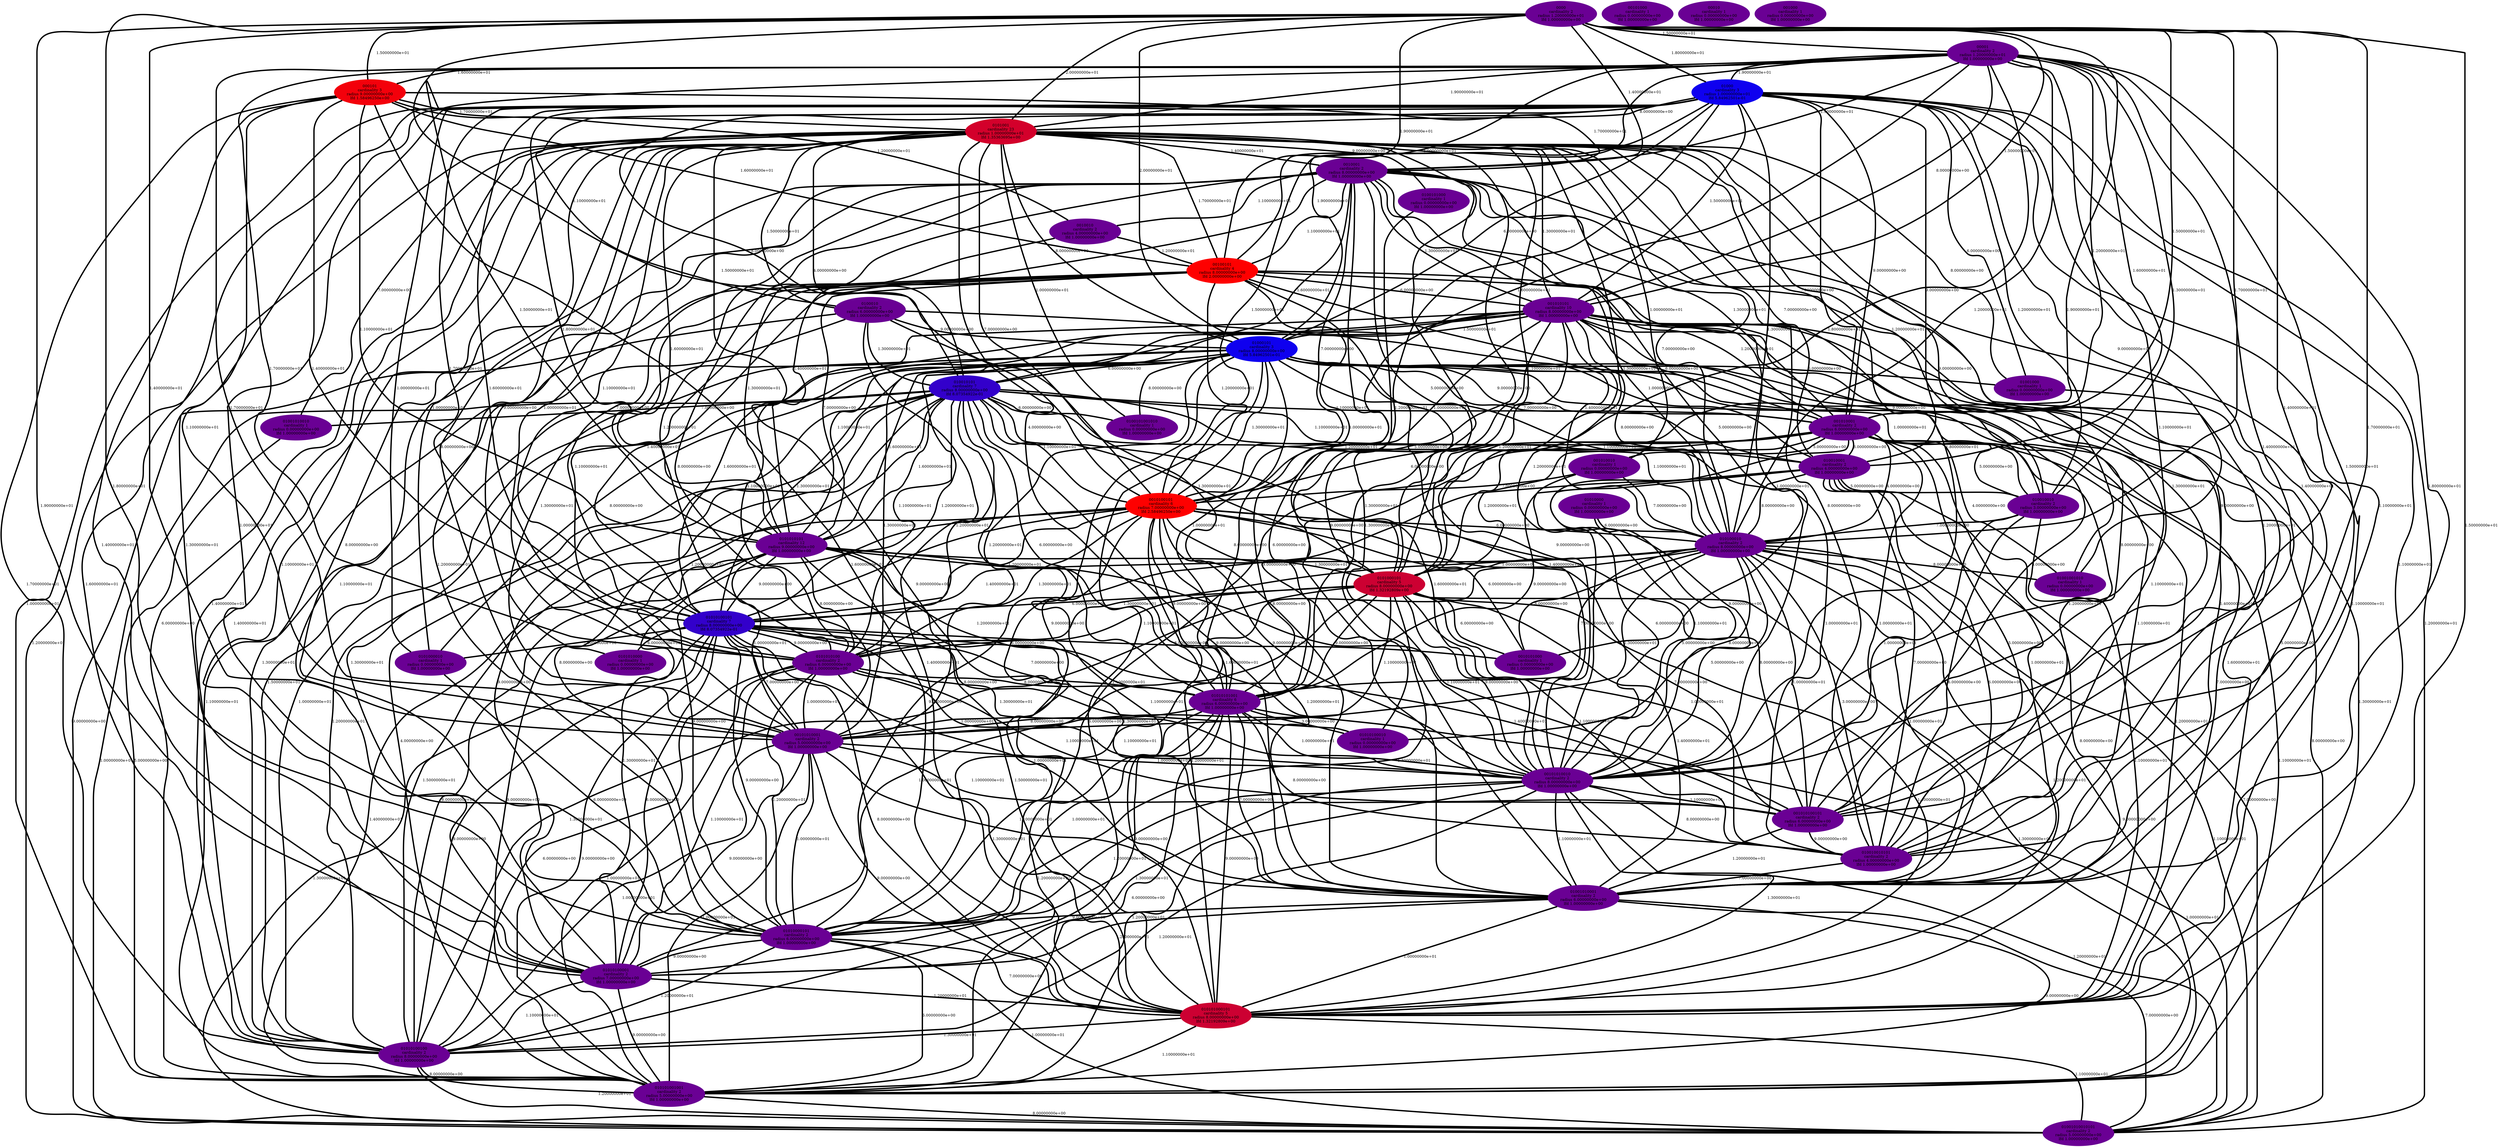 graph stationary_probabilities_optimal_8 {
    edge[style=solid, penwidth="5", labeldistance="10"]
    01010100100 [label="01010100100\ncardinality 2\nradius 8.00000000e+00\nlfd 1.00000000e+00", color="#6A0094", style="filled"]
    01010101001 [label="01010101001\ncardinality 6\nradius 6.00000000e+00\nlfd 1.00000000e+00", color="#6A0094", style="filled"]
    00001 [label="00001\ncardinality 2\nradius 1.20000000e+01\nlfd 1.00000000e+00", color="#6A0094", style="filled"]
    00101010010 [label="00101010010\ncardinality 2\nradius 8.00000000e+00\nlfd 1.00000000e+00", color="#6A0094", style="filled"]
    0101010100 [label="0101010100\ncardinality 2\nradius 6.00000000e+00\nlfd 1.00000000e+00", color="#6A0094", style="filled"]
    001010010 [label="001010010\ncardinality 1\nradius 0.00000000e+00\nlfd 1.00000000e+00", color="#6A0094", style="filled"]
    01001010010 [label="01001010010\ncardinality 1\nradius 0.00000000e+00\nlfd 1.00000000e+00", color="#6A0094", style="filled"]
    0010001 [label="0010001\ncardinality 2\nradius 8.00000000e+00\nlfd 1.00000000e+00", color="#6A0094", style="filled"]
    010100010 [label="010100010\ncardinality 2\nradius 8.00000000e+00\nlfd 1.00000000e+00", color="#6A0094", style="filled"]
    000101 [label="000101\ncardinality 3\nradius 9.00000000e+00\nlfd 1.58496250e+00", color="#F3000B", style="filled"]
    0101010000 [label="0101010000\ncardinality 1\nradius 0.00000000e+00\nlfd 1.00000000e+00", color="#6A0094", style="filled"]
    00101000 [label="00101000\ncardinality 1\nradius 0.00000000e+00\nlfd 1.00000000e+00", color="#6A0094", style="filled"]
    01010000 [label="01010000\ncardinality 1\nradius 0.00000000e+00\nlfd 1.00000000e+00", color="#6A0094", style="filled"]
    0101001 [label="0101001\ncardinality 23\nradius 1.00000000e+01\nlfd 1.35363695e+00", color="#D3002B", style="filled"]
    0101000010 [label="0101000010\ncardinality 1\nradius 0.00000000e+00\nlfd 1.00000000e+00", color="#6A0094", style="filled"]
    01010100001 [label="01010100001\ncardinality 2\nradius 7.00000000e+00\nlfd 1.00000000e+00", color="#6A0094", style="filled"]
    010010001 [label="010010001\ncardinality 2\nradius 4.00000000e+00\nlfd 1.00000000e+00", color="#6A0094", style="filled"]
    01001010001 [label="01001010001\ncardinality 2\nradius 6.00000000e+00\nlfd 1.00000000e+00", color="#6A0094", style="filled"]
    00100101 [label="00100101\ncardinality 4\nradius 8.00000000e+00\nlfd 2.00000000e+00", color="#FE0000", style="filled"]
    01000101 [label="01000101\ncardinality 3\nradius 8.00000000e+00\nlfd 5.84962501e-01", color="#0F00EF", style="filled"]
    0101000101 [label="0101000101\ncardinality 5\nradius 8.00000000e+00\nlfd 1.32192809e+00", color="#CC0032", style="filled"]
    01010100010 [label="01010100010\ncardinality 1\nradius 0.00000000e+00\nlfd 1.00000000e+00", color="#6A0094", style="filled"]
    010010101 [label="010010101\ncardinality 7\nradius 8.00000000e+00\nlfd 8.07354922e-01", color="#3300CB", style="filled"]
    01001001010 [label="01001001010\ncardinality 1\nradius 0.00000000e+00\nlfd 1.00000000e+00", color="#6A0094", style="filled"]
    01000 [label="01000\ncardinality 3\nradius 1.00000000e+01\nlfd 5.84962501e-01", color="#0F00EF", style="filled"]
    010101001001 [label="010101001001\ncardinality 2\nradius 5.00000000e+00\nlfd 1.00000000e+00", color="#6A0094", style="filled"]
    0100101000 [label="0100101000\ncardinality 1\nradius 0.00000000e+00\nlfd 1.00000000e+00", color="#6A0094", style="filled"]
    0010101000 [label="0010101000\ncardinality 1\nradius 0.00000000e+00\nlfd 1.00000000e+00", color="#6A0094", style="filled"]
    010010010 [label="010010010\ncardinality 2\nradius 3.00000000e+00\nlfd 1.00000000e+00", color="#6A0094", style="filled"]
    01001000 [label="01001000\ncardinality 1\nradius 0.00000000e+00\nlfd 1.00000000e+00", color="#6A0094", style="filled"]
    01001010010101 [label="01001010010101\ncardinality 2\nradius 5.00000000e+00\nlfd 1.00000000e+00", color="#6A0094", style="filled"]
    001010100101 [label="001010100101\ncardinality 2\nradius 6.00000000e+00\nlfd 1.00000000e+00", color="#6A0094", style="filled"]
    0100101001010 [label="0100101001010\ncardinality 1\nradius 0.00000000e+00\nlfd 1.00000000e+00", color="#6A0094", style="filled"]
    00101010001 [label="00101010001\ncardinality 2\nradius 5.00000000e+00\nlfd 1.00000000e+00", color="#6A0094", style="filled"]
    0000 [label="0000\ncardinality 2\nradius 1.20000000e+01\nlfd 1.00000000e+00", color="#6A0094", style="filled"]
    0101010101 [label="0101010101\ncardinality 12\nradius 9.00000000e+00\nlfd 1.00000000e+00", color="#6A0094", style="filled"]
    00010 [label="00010\ncardinality 1\nradius 0.00000000e+00\nlfd 1.00000000e+00", color="#6A0094", style="filled"]
    01010100101 [label="01010100101\ncardinality 7\nradius 8.00000000e+00\nlfd 8.07354922e-01", color="#3300CB", style="filled"]
    01010000101 [label="01010000101\ncardinality 2\nradius 6.00000000e+00\nlfd 1.00000000e+00", color="#6A0094", style="filled"]
    010101000101 [label="010101000101\ncardinality 5\nradius 8.00000000e+00\nlfd 1.32192809e+00", color="#CC0032", style="filled"]
    0010100101 [label="0010100101\ncardinality 6\nradius 7.00000000e+00\nlfd 2.58496250e+00", color="#FE0000", style="filled"]
    0100010 [label="0100010\ncardinality 2\nradius 6.00000000e+00\nlfd 1.00000000e+00", color="#6A0094", style="filled"]
    001010001 [label="001010001\ncardinality 2\nradius 6.00000000e+00\nlfd 1.00000000e+00", color="#6A0094", style="filled"]
    0010010 [label="0010010\ncardinality 2\nradius 4.00000000e+00\nlfd 1.00000000e+00", color="#6A0094", style="filled"]
    001010101 [label="001010101\ncardinality 10\nradius 8.00000000e+00\nlfd 1.00000000e+00", color="#6A0094", style="filled"]
    010010010101 [label="010010010101\ncardinality 2\nradius 4.00000000e+00\nlfd 1.00000000e+00", color="#6A0094", style="filled"]
    001000 [label="001000\ncardinality 1\nradius 0.00000000e+00\nlfd 1.00000000e+00", color="#6A0094", style="filled"]
    01010100101 -- 01010100001 [label="6.00000000e+00"]
    01000101 -- 010010001 [label="7.00000000e+00"]
    00100101 -- 01010100100 [label="1.30000000e+01"]
    010010001 -- 01001010010101 [label="7.00000000e+00"]
    0101010101 -- 01001010001 [label="1.30000000e+01"]
    00001 -- 010010010 [label="1.30000000e+01"]
    0101000101 -- 00101010001 [label="1.10000000e+01"]
    0101001 -- 010010010101 [label="8.00000000e+00"]
    00101010010 -- 01010100100 [label="1.20000000e+01"]
    0010001 -- 01010000101 [label="1.20000000e+01"]
    0101000101 -- 010010010101 [label="1.10000000e+01"]
    010101001001 -- 01001010010101 [label="8.00000000e+00"]
    0010100101 -- 01010100101 [label="1.20000000e+01"]
    010101000101 -- 01001010010101 [label="1.10000000e+01"]
    0101001 -- 01001010010 [label="7.00000000e+00"]
    010010010 -- 010010010101 [label="6.00000000e+00"]
    010010101 -- 0101010101 [label="1.60000000e+01"]
    00001 -- 001010101 [label="8.00000000e+00"]
    0101001 -- 001010100101 [label="1.30000000e+01"]
    00001 -- 0010100101 [label="1.60000000e+01"]
    001010101 -- 01010100101 [label="1.60000000e+01"]
    0000 -- 001010101 [label="1.50000000e+01"]
    010010101 -- 0101010100 [label="1.20000000e+01"]
    010010101 -- 010100010 [label="1.10000000e+01"]
    0010001 -- 00101010010 [label="1.00000000e+01"]
    010101000101 -- 01010100100 [label="1.30000000e+01"]
    010010001 -- 01010000101 [label="9.00000000e+00"]
    01010101001 -- 01010000101 [label="1.00000000e+01"]
    00101010010 -- 010101001001 [label="1.20000000e+01"]
    001010100101 -- 01001010001 [label="1.20000000e+01"]
    01010101001 -- 00101010001 [label="8.00000000e+00"]
    0101010101 -- 01010100101 [label="9.00000000e+00"]
    001010001 -- 01001001010 [label="4.00000000e+00"]
    00100101 -- 00101010001 [label="1.30000000e+01"]
    00100101 -- 0010100101 [label="1.20000000e+01"]
    0101010100 -- 01010100001 [label="1.10000000e+01"]
    001010101 -- 01010100100 [label="1.50000000e+01"]
    010010101 -- 01001010001 [label="9.00000000e+00"]
    01001010001 -- 01010000101 [label="9.00000000e+00"]
    01010100101 -- 010101001001 [label="9.00000000e+00"]
    01001010001 -- 010101000101 [label="1.00000000e+01"]
    01001010010 -- 010101001001 [label="5.00000000e+00"]
    010100010 -- 010101000101 [label="1.20000000e+01"]
    01000 -- 001010101 [label="1.50000000e+01"]
    01010101001 -- 00101010010 [label="1.00000000e+01"]
    0010010 -- 00100101 [label="1.20000000e+01"]
    01000 -- 010101001001 [label="1.00000000e+01"]
    0101001 -- 0010001 [label="1.40000000e+01"]
    000101 -- 0010001 [label="1.70000000e+01"]
    010010010 -- 010101000101 [label="1.10000000e+01"]
    0101010100 -- 01010101001 [label="8.00000000e+00"]
    010010101 -- 0010100101 [label="1.10000000e+01"]
    010010101 -- 010101000101 [label="1.10000000e+01"]
    01010100101 -- 00101010010 [label="1.30000000e+01"]
    01000101 -- 01001010001 [label="1.10000000e+01"]
    0101010101 -- 01010100001 [label="1.30000000e+01"]
    010010001 -- 01001010001 [label="6.00000000e+00"]
    0000 -- 00101010001 [label="1.40000000e+01"]
    01000 -- 01010100001 [label="1.30000000e+01"]
    00001 -- 01000101 [label="1.90000000e+01"]
    00001 -- 00101010001 [label="1.70000000e+01"]
    0101001 -- 01010100100 [label="1.40000000e+01"]
    001010101 -- 01000101 [label="1.50000000e+01"]
    0101000101 -- 010101000101 [label="1.40000000e+01"]
    01010101001 -- 010101000101 [label="9.00000000e+00"]
    0000 -- 01000101 [label="2.00000000e+01"]
    0101001 -- 010101001001 [label="6.00000000e+00"]
    01000101 -- 0101010101 [label="1.60000000e+01"]
    0101000101 -- 01010000101 [label="1.30000000e+01"]
    000101 -- 0101010101 [label="1.10000000e+01"]
    001010101 -- 00101010010 [label="9.00000000e+00"]
    00100101 -- 001010101 [label="6.00000000e+00"]
    01000 -- 01001010010101 [label="1.20000000e+01"]
    01010101001 -- 01010100001 [label="9.00000000e+00"]
    010010101 -- 0101000101 [label="1.30000000e+01"]
    0101010100 -- 010101000101 [label="1.30000000e+01"]
    0101001 -- 01010101001 [label="4.00000000e+00"]
    0101010101 -- 00101010010 [label="1.60000000e+01"]
    0101001 -- 001010010 [label="1.00000000e+01"]
    01000101 -- 01010100001 [label="1.30000000e+01"]
    0010001 -- 001010001 [label="1.30000000e+01"]
    00001 -- 0101000101 [label="1.80000000e+01"]
    0010001 -- 01010100100 [label="1.40000000e+01"]
    001010101 -- 010100010 [label="8.00000000e+00"]
    010100010 -- 01001001010 [label="8.00000000e+00"]
    01000 -- 010101000101 [label="1.10000000e+01"]
    01010100101 -- 01010100010 [label="8.00000000e+00"]
    00100101 -- 00101010010 [label="1.30000000e+01"]
    010010001 -- 010100010 [label="8.00000000e+00"]
    01010100101 -- 010101000101 [label="8.00000000e+00"]
    0000 -- 0010001 [label="1.40000000e+01"]
    01010100001 -- 010101000101 [label="1.20000000e+01"]
    00101010010 -- 01010100001 [label="1.30000000e+01"]
    01010100101 -- 0101000010 [label="7.00000000e+00"]
    01010000101 -- 01010100100 [label="1.20000000e+01"]
    001010001 -- 010010010101 [label="5.00000000e+00"]
    0010100101 -- 00101010010 [label="9.00000000e+00"]
    00101010010 -- 01010000101 [label="1.20000000e+01"]
    010100010 -- 010101001001 [label="9.00000000e+00"]
    000101 -- 0010010 [label="1.20000000e+01"]
    01000101 -- 0101010100 [label="1.20000000e+01"]
    0000 -- 0101000101 [label="1.90000000e+01"]
    00100101 -- 010100010 [label="1.40000000e+01"]
    0101001 -- 01000101 [label="8.00000000e+00"]
    01000 -- 01001001010 [label="9.00000000e+00"]
    0101010101 -- 001010100101 [label="1.10000000e+01"]
    01001010001 -- 010101001001 [label="9.00000000e+00"]
    0000 -- 010101000101 [label="1.50000000e+01"]
    01001000 -- 01001010001 [label="5.00000000e+00"]
    01000101 -- 01010101001 [label="1.00000000e+01"]
    001010001 -- 0101000101 [label="1.20000000e+01"]
    0101001 -- 01001000 [label="8.00000000e+00"]
    01010000 -- 00101010010 [label="5.00000000e+00"]
    0101000101 -- 0010101000 [label="6.00000000e+00"]
    01000101 -- 01010000101 [label="6.00000000e+00"]
    0010001 -- 01010100001 [label="1.10000000e+01"]
    010100010 -- 00101010001 [label="1.30000000e+01"]
    0010100101 -- 010101000101 [label="1.20000000e+01"]
    01000101 -- 010010101 [label="6.00000000e+00"]
    01010100101 -- 00101010001 [label="7.00000000e+00"]
    01000101 -- 010101000101 [label="7.00000000e+00"]
    010010101 -- 01001010010 [label="7.00000000e+00"]
    0101001 -- 01010100001 [label="1.10000000e+01"]
    001010101 -- 010101001001 [label="1.30000000e+01"]
    00001 -- 0101001 [label="1.90000000e+01"]
    0101000101 -- 00101010010 [label="9.00000000e+00"]
    00101010010 -- 01001010001 [label="1.10000000e+01"]
    0010001 -- 010101000101 [label="1.10000000e+01"]
    01010100101 -- 0101010000 [label="6.00000000e+00"]
    0010001 -- 0010101000 [label="5.00000000e+00"]
    0101001 -- 010010010 [label="1.20000000e+01"]
    0101001 -- 0100101001010 [label="1.00000000e+01"]
    010100010 -- 0101010100 [label="1.30000000e+01"]
    001010001 -- 01001010001 [label="1.00000000e+01"]
    0010001 -- 01010101001 [label="1.20000000e+01"]
    00001 -- 00101010010 [label="1.10000000e+01"]
    000101 -- 010101000101 [label="1.60000000e+01"]
    01000101 -- 01010100101 [label="1.30000000e+01"]
    0101010100 -- 01010000101 [label="1.20000000e+01"]
    01010101001 -- 01001010001 [label="7.00000000e+00"]
    00101010001 -- 01010100100 [label="1.00000000e+01"]
    01000101 -- 00101010010 [label="1.40000000e+01"]
    00100101 -- 01010100101 [label="1.40000000e+01"]
    0010100101 -- 00101010001 [label="9.00000000e+00"]
    00101010001 -- 010101001001 [label="1.00000000e+01"]
    010010101 -- 00101010010 [label="1.60000000e+01"]
    0010001 -- 0101010101 [label="1.40000000e+01"]
    010010101 -- 01010100001 [label="9.00000000e+00"]
    0000 -- 01000 [label="1.80000000e+01"]
    00101010001 -- 010101000101 [label="9.00000000e+00"]
    0101001 -- 0010100101 [label="7.00000000e+00"]
    0101001 -- 00101010001 [label="8.00000000e+00"]
    0010100101 -- 0101010100 [label="1.30000000e+01"]
    01000 -- 01010101001 [label="1.20000000e+01"]
    00101010001 -- 01001010001 [label="1.10000000e+01"]
    0010010 -- 0101010101 [label="1.30000000e+01"]
    001010001 -- 0010100101 [label="6.00000000e+00"]
    0000 -- 0010100101 [label="1.50000000e+01"]
    01000101 -- 010010010101 [label="1.20000000e+01"]
    0010001 -- 001010101 [label="1.30000000e+01"]
    010100010 -- 01010100010 [label="8.00000000e+00"]
    0101010100 -- 010101001001 [label="1.00000000e+01"]
    01010100101 -- 001010100101 [label="1.40000000e+01"]
    01010100101 -- 01001010010101 [label="1.30000000e+01"]
    010100010 -- 00101010010 [label="5.00000000e+00"]
    01010000 -- 010100010 [label="6.00000000e+00"]
    0100010 -- 010101000101 [label="1.40000000e+01"]
    00001 -- 0101010100 [label="1.70000000e+01"]
    000101 -- 01010100101 [label="1.40000000e+01"]
    01010100101 -- 01010000101 [label="9.00000000e+00"]
    00101010010 -- 010010010101 [label="8.00000000e+00"]
    001010101 -- 0010100101 [label="1.00000000e+01"]
    010010001 -- 010101000101 [label="8.00000000e+00"]
    0010100101 -- 0010101000 [label="6.00000000e+00"]
    0101001 -- 01010100010 [label="5.00000000e+00"]
    010010101 -- 001010001 [label="1.10000000e+01"]
    01000101 -- 01010100100 [label="1.00000000e+01"]
    0101001 -- 001010001 [label="7.00000000e+00"]
    01000101 -- 010010010 [label="1.00000000e+01"]
    001010101 -- 0101000101 [label="1.20000000e+01"]
    01000101 -- 0010100101 [label="1.30000000e+01"]
    001010001 -- 010101000101 [label="1.20000000e+01"]
    000101 -- 01010100001 [label="1.40000000e+01"]
    00101010001 -- 01010100001 [label="9.00000000e+00"]
    0010001 -- 010100010 [label="1.30000000e+01"]
    01000 -- 0100010 [label="1.10000000e+01"]
    010010001 -- 010010010101 [label="7.00000000e+00"]
    001010001 -- 001010010 [label="5.00000000e+00"]
    01000 -- 001010001 [label="9.00000000e+00"]
    01000 -- 010010010101 [label="1.40000000e+01"]
    010010101 -- 01001010010101 [label="1.00000000e+01"]
    0101000010 -- 01010000101 [label="6.00000000e+00"]
    0101010101 -- 0101000101 [label="1.30000000e+01"]
    0010001 -- 00101010001 [label="8.00000000e+00"]
    01010100101 -- 0010101000 [label="8.00000000e+00"]
    000101 -- 00101010001 [label="1.10000000e+01"]
    01010101001 -- 01001010010101 [label="1.00000000e+01"]
    00100101 -- 001010001 [label="1.20000000e+01"]
    000101 -- 00100101 [label="1.60000000e+01"]
    01000101 -- 010101001001 [label="6.00000000e+00"]
    01000 -- 010010101 [label="8.00000000e+00"]
    010010001 -- 01010101001 [label="9.00000000e+00"]
    01000 -- 010100010 [label="1.30000000e+01"]
    0010100101 -- 01001010001 [label="1.20000000e+01"]
    001010010 -- 00101010010 [label="6.00000000e+00"]
    001010101 -- 001010001 [label="6.00000000e+00"]
    00100101 -- 001010100101 [label="8.00000000e+00"]
    0100010 -- 010101001001 [label="1.10000000e+01"]
    0010100101 -- 001010100101 [label="8.00000000e+00"]
    00101010010 -- 001010100101 [label="1.10000000e+01"]
    0000 -- 00100101 [label="1.90000000e+01"]
    01000 -- 010010001 [label="9.00000000e+00"]
    001010101 -- 010010010 [label="9.00000000e+00"]
    001010001 -- 001010100101 [label="1.00000000e+01"]
    010010001 -- 00101010010 [label="1.10000000e+01"]
    010100010 -- 01010101001 [label="7.00000000e+00"]
    01000 -- 0101010100 [label="1.60000000e+01"]
    00001 -- 00100101 [label="1.00000000e+01"]
    0101001 -- 0101000101 [label="1.10000000e+01"]
    0101001 -- 01001010010101 [label="1.20000000e+01"]
    01010100101 -- 0101010100 [label="9.00000000e+00"]
    0000 -- 000101 [label="1.50000000e+01"]
    001010001 -- 010100010 [label="4.00000000e+00"]
    001010101 -- 01001010001 [label="1.40000000e+01"]
    0101001 -- 01001010001 [label="9.00000000e+00"]
    00001 -- 001010100101 [label="1.40000000e+01"]
    0101001 -- 0101000010 [label="1.00000000e+01"]
    001010101 -- 010101000101 [label="1.60000000e+01"]
    00001 -- 010010010101 [label="1.50000000e+01"]
    010010101 -- 010010001 [label="1.10000000e+01"]
    01010101001 -- 01010100010 [label="3.00000000e+00"]
    0101000101 -- 01010100100 [label="1.30000000e+01"]
    01010100001 -- 010101001001 [label="9.00000000e+00"]
    01010000101 -- 010101001001 [label="6.00000000e+00"]
    0010100101 -- 01010100100 [label="1.50000000e+01"]
    010010101 -- 01010101001 [label="6.00000000e+00"]
    001010101 -- 001010100101 [label="8.00000000e+00"]
    001010101 -- 00101010001 [label="1.30000000e+01"]
    001010001 -- 010010001 [label="8.00000000e+00"]
    001010101 -- 01010101001 [label="1.30000000e+01"]
    0101001 -- 010010101 [label="4.00000000e+00"]
    010010101 -- 00101010001 [label="1.20000000e+01"]
    0101001 -- 0101010101 [label="1.60000000e+01"]
    010010010101 -- 01001010001 [label="7.00000000e+00"]
    00001 -- 01000 [label="1.90000000e+01"]
    010100010 -- 01010100101 [label="1.40000000e+01"]
    001010010 -- 0010100101 [label="7.00000000e+00"]
    00100101 -- 0101010100 [label="1.10000000e+01"]
    0000 -- 01010100001 [label="1.90000000e+01"]
    00001 -- 010100010 [label="1.20000000e+01"]
    01001010001 -- 01001010010101 [label="7.00000000e+00"]
    0010001 -- 00100101 [label="1.10000000e+01"]
    001010001 -- 01010000101 [label="1.10000000e+01"]
    010010101 -- 01010100101 [label="1.10000000e+01"]
    01000 -- 01001010001 [label="1.10000000e+01"]
    0100010 -- 010010001 [label="1.00000000e+01"]
    00001 -- 0101010101 [label="1.50000000e+01"]
    0101001 -- 010101000101 [label="9.00000000e+00"]
    0010100101 -- 01010101001 [label="9.00000000e+00"]
    010100010 -- 01010000101 [label="1.10000000e+01"]
    0101010101 -- 0101010100 [label="8.00000000e+00"]
    01010100101 -- 01001010001 [label="1.00000000e+01"]
    0101000101 -- 01010101001 [label="9.00000000e+00"]
    01000 -- 0101010101 [label="1.80000000e+01"]
    0000 -- 001010001 [label="1.50000000e+01"]
    0101010100 -- 01010100100 [label="6.00000000e+00"]
    010010001 -- 010010010 [label="5.00000000e+00"]
    000101 -- 01010100100 [label="1.70000000e+01"]
    0101010101 -- 010101001001 [label="1.40000000e+01"]
    01000 -- 01010100100 [label="1.60000000e+01"]
    0101000101 -- 01001010001 [label="1.40000000e+01"]
    010100010 -- 01001010010101 [label="1.10000000e+01"]
    0010001 -- 001010100101 [label="9.00000000e+00"]
    010010010 -- 00101010010 [label="1.00000000e+01"]
    0100010 -- 01000101 [label="9.00000000e+00"]
    0101010101 -- 01010100100 [label="8.00000000e+00"]
    001010101 -- 0101010101 [label="1.10000000e+01"]
    0101001 -- 01010100101 [label="1.10000000e+01"]
    01000 -- 01001000 [label="6.00000000e+00"]
    01010100100 -- 010101001001 [label="8.00000000e+00"]
    0101010100 -- 001010100101 [label="1.10000000e+01"]
    0010001 -- 0010010 [label="1.10000000e+01"]
    001010001 -- 010010010 [label="5.00000000e+00"]
    001010101 -- 0101010100 [label="1.10000000e+01"]
    010101000101 -- 010101001001 [label="1.10000000e+01"]
    0101010101 -- 00101010001 [label="1.00000000e+01"]
    01010101001 -- 010010010101 [label="8.00000000e+00"]
    01010000101 -- 010101000101 [label="7.00000000e+00"]
    00101010010 -- 01001010010101 [label="1.20000000e+01"]
    0000 -- 01010000101 [label="1.80000000e+01"]
    0101010101 -- 010101000101 [label="1.50000000e+01"]
    01010101001 -- 010101001001 [label="6.00000000e+00"]
    0101001 -- 010100010 [label="7.00000000e+00"]
    0100101000 -- 01001010001 [label="6.00000000e+00"]
    01000101 -- 01001010010101 [label="8.00000000e+00"]
    01000101 -- 0100101001010 [label="8.00000000e+00"]
    00001 -- 0010001 [label="1.90000000e+01"]
    00100101 -- 0101010101 [label="7.00000000e+00"]
    00101010001 -- 01010000101 [label="1.00000000e+01"]
    010100010 -- 0010101000 [label="8.00000000e+00"]
    001010100101 -- 010010010101 [label="9.00000000e+00"]
    0101000101 -- 0101010100 [label="1.10000000e+01"]
    0000 -- 0101001 [label="2.00000000e+01"]
    00100101 -- 0101000101 [label="1.00000000e+01"]
    0101001 -- 001010101 [label="1.30000000e+01"]
    0101000101 -- 010101001001 [label="1.30000000e+01"]
    0101000101 -- 01010100001 [label="1.00000000e+01"]
    010010101 -- 010101001001 [label="4.00000000e+00"]
    0101001 -- 0100101000 [label="9.00000000e+00"]
    0100010 -- 01001010010101 [label="9.00000000e+00"]
    00101010010 -- 010101000101 [label="1.30000000e+01"]
    0010100101 -- 0101000101 [label="8.00000000e+00"]
    000101 -- 0101001 [label="1.70000000e+01"]
    0010001 -- 010010101 [label="1.60000000e+01"]
    001010010 -- 010100010 [label="7.00000000e+00"]
    0101001 -- 00100101 [label="1.70000000e+01"]
    001010001 -- 010101001001 [label="1.10000000e+01"]
    01010100101 -- 01010100100 [label="9.00000000e+00"]
    01000101 -- 00101010001 [label="1.20000000e+01"]
    0101010100 -- 00101010001 [label="1.00000000e+01"]
    01000 -- 0010100101 [label="1.50000000e+01"]
    01000 -- 010010010 [label="1.20000000e+01"]
    01000 -- 01000101 [label="6.00000000e+00"]
    01000101 -- 001010001 [label="9.00000000e+00"]
    0000 -- 00101010010 [label="1.40000000e+01"]
    0101001 -- 0101010000 [label="9.00000000e+00"]
    0010001 -- 0101010100 [label="1.20000000e+01"]
    01000 -- 00101010010 [label="1.80000000e+01"]
    010010101 -- 010010010101 [label="1.00000000e+01"]
    0101000101 -- 001010100101 [label="1.00000000e+01"]
    0101010100 -- 00101010010 [label="1.00000000e+01"]
    0100010 -- 01001010001 [label="8.00000000e+00"]
    010010101 -- 01010000101 [label="8.00000000e+00"]
    001010001 -- 00101010010 [label="9.00000000e+00"]
    01000101 -- 0101000010 [label="8.00000000e+00"]
    01010000101 -- 01010100001 [label="9.00000000e+00"]
    0101001 -- 010010001 [label="7.00000000e+00"]
    0010100101 -- 01010000101 [label="9.00000000e+00"]
    01000 -- 0101000010 [label="1.00000000e+01"]
    0000 -- 010100010 [label="1.70000000e+01"]
    01000101 -- 010100010 [label="1.10000000e+01"]
    00001 -- 01001010001 [label="1.80000000e+01"]
    00101010001 -- 001010100101 [label="1.10000000e+01"]
    010100010 -- 010010010101 [label="3.00000000e+00"]
    01010100101 -- 01010101001 [label="7.00000000e+00"]
    0010100101 -- 010010010101 [label="7.00000000e+00"]
    010100010 -- 001010100101 [label="1.00000000e+01"]
    0101000101 -- 01010100101 [label="6.00000000e+00"]
    0101001 -- 00101010010 [label="1.20000000e+01"]
    01000 -- 01010100101 [label="1.70000000e+01"]
    010100010 -- 0101000101 [label="1.00000000e+01"]
    0010100101 -- 010101001001 [label="9.00000000e+00"]
    010010101 -- 0100101001010 [label="6.00000000e+00"]
    010010101 -- 01010100100 [label="1.20000000e+01"]
    0010001 -- 0010100101 [label="7.00000000e+00"]
    0101010101 -- 01010101001 [label="1.20000000e+01"]
    0101001 -- 01001001010 [label="9.00000000e+00"]
    00101010001 -- 00101010010 [label="1.00000000e+01"]
    01010000101 -- 01001010010101 [label="1.00000000e+01"]
    0101001 -- 0100010 [label="1.50000000e+01"]
    01010100001 -- 01010100100 [label="1.10000000e+01"]
    0000 -- 00001 [label="1.50000000e+01"]
    0101001 -- 0101010100 [label="1.00000000e+01"]
    01000 -- 0101001 [label="8.00000000e+00"]
    01000101 -- 01001000 [label="6.00000000e+00"]
    01010101001 -- 01010100100 [label="1.20000000e+01"]
    00001 -- 000101 [label="1.60000000e+01"]
    0010001 -- 01010100101 [label="7.00000000e+00"]
    001010101 -- 010010010101 [label="1.10000000e+01"]
    01010100100 -- 01001010010101 [label="1.20000000e+01"]
    00001 -- 010010001 [label="1.60000000e+01"]
    0010100101 -- 010100010 [label="6.00000000e+00"]
    0000 -- 001010100101 [label="1.70000000e+01"]
    00001 -- 001010001 [label="1.20000000e+01"]
    01001010001 -- 01010100001 [label="1.20000000e+01"]
    0010001 -- 0101000101 [label="5.00000000e+00"]
    010100010 -- 01001010001 [label="1.00000000e+01"]
    010010010 -- 010100010 [label="7.00000000e+00"]
    0101001 -- 01010000101 [label="8.00000000e+00"]
    0010001 -- 010010010101 [label="1.20000000e+01"]
    01000 -- 01010000101 [label="1.00000000e+01"]
    001010001 -- 01010101001 [label="9.00000000e+00"]
    0100010 -- 010010101 [label="1.30000000e+01"]
}
